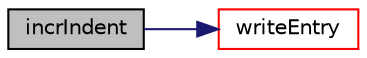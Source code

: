 digraph "incrIndent"
{
  bgcolor="transparent";
  edge [fontname="Helvetica",fontsize="10",labelfontname="Helvetica",labelfontsize="10"];
  node [fontname="Helvetica",fontsize="10",shape=record];
  rankdir="LR";
  Node1 [label="incrIndent",height=0.2,width=0.4,color="black", fillcolor="grey75", style="filled" fontcolor="black"];
  Node1 -> Node2 [color="midnightblue",fontsize="10",style="solid",fontname="Helvetica"];
  Node2 [label="writeEntry",height=0.2,width=0.4,color="red",URL="$classFoam_1_1Ostream.html#aeea4b8116bab3daf4b7beb454bcb5aa4",tooltip="Write a keyword/value entry. "];
}
